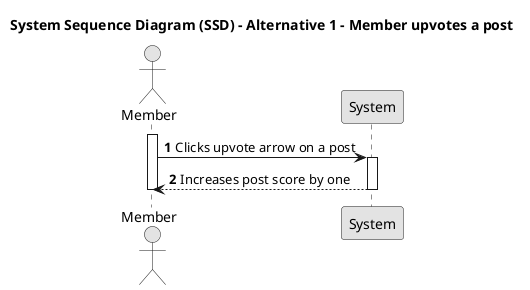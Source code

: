 @startuml SSD1

skinparam monochrome true
skinparam packageStyle rectangle
skinparam shadowing false

title System Sequence Diagram (SSD) - Alternative 1 - Member upvotes a post

autonumber

actor "Member" as Member
participant "System" as System

activate Member

    Member -> System: Clicks upvote arrow on a post
    activate System

        System --> Member: Increases post score by one
        deactivate System    

deactivate Member

@enduml

